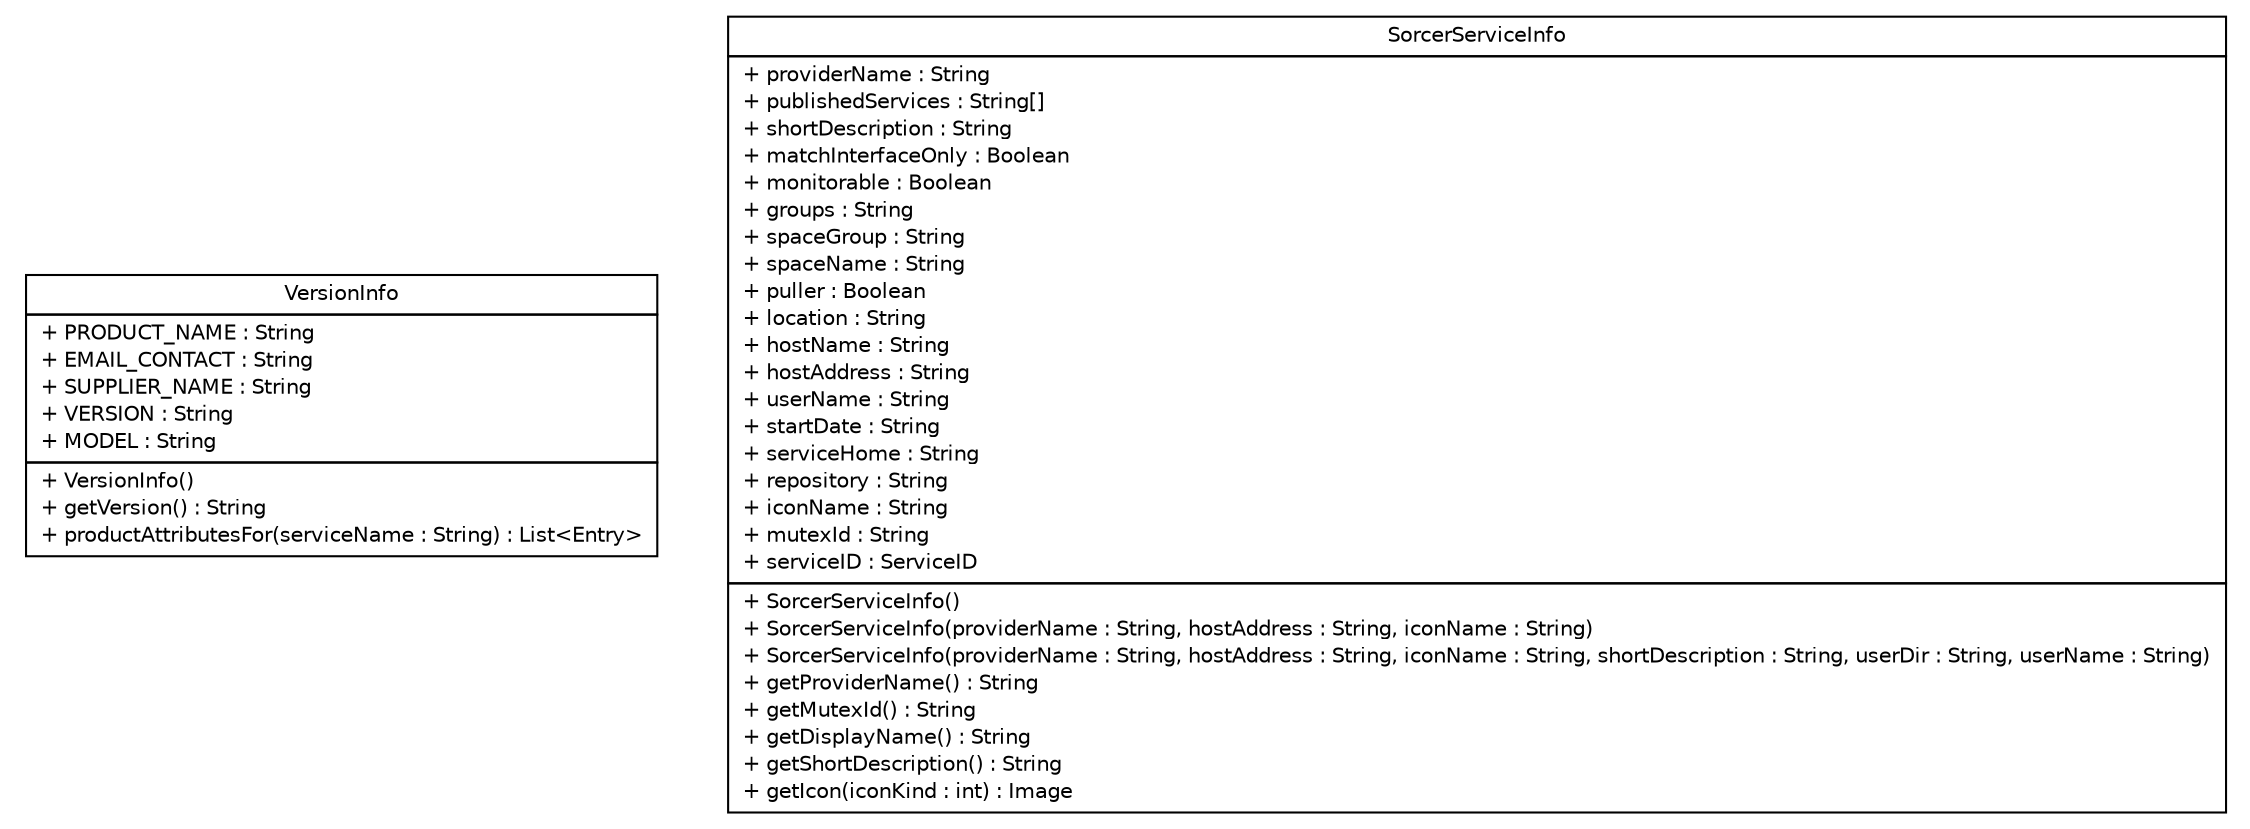 #!/usr/local/bin/dot
#
# Class diagram 
# Generated by UMLGraph version R5_6 (http://www.umlgraph.org/)
#

digraph G {
	edge [fontname="Helvetica",fontsize=10,labelfontname="Helvetica",labelfontsize=10];
	node [fontname="Helvetica",fontsize=10,shape=plaintext];
	nodesep=0.25;
	ranksep=0.5;
	// sorcer.jini.lookup.entry.VersionInfo
	c13023 [label=<<table title="sorcer.jini.lookup.entry.VersionInfo" border="0" cellborder="1" cellspacing="0" cellpadding="2" port="p" href="./VersionInfo.html">
		<tr><td><table border="0" cellspacing="0" cellpadding="1">
<tr><td align="center" balign="center"> VersionInfo </td></tr>
		</table></td></tr>
		<tr><td><table border="0" cellspacing="0" cellpadding="1">
<tr><td align="left" balign="left"> + PRODUCT_NAME : String </td></tr>
<tr><td align="left" balign="left"> + EMAIL_CONTACT : String </td></tr>
<tr><td align="left" balign="left"> + SUPPLIER_NAME : String </td></tr>
<tr><td align="left" balign="left"> + VERSION : String </td></tr>
<tr><td align="left" balign="left"> + MODEL : String </td></tr>
		</table></td></tr>
		<tr><td><table border="0" cellspacing="0" cellpadding="1">
<tr><td align="left" balign="left"> + VersionInfo() </td></tr>
<tr><td align="left" balign="left"> + getVersion() : String </td></tr>
<tr><td align="left" balign="left"> + productAttributesFor(serviceName : String) : List&lt;Entry&gt; </td></tr>
		</table></td></tr>
		</table>>, URL="./VersionInfo.html", fontname="Helvetica", fontcolor="black", fontsize=10.0];
	// sorcer.jini.lookup.entry.SorcerServiceInfo
	c13024 [label=<<table title="sorcer.jini.lookup.entry.SorcerServiceInfo" border="0" cellborder="1" cellspacing="0" cellpadding="2" port="p" href="./SorcerServiceInfo.html">
		<tr><td><table border="0" cellspacing="0" cellpadding="1">
<tr><td align="center" balign="center"> SorcerServiceInfo </td></tr>
		</table></td></tr>
		<tr><td><table border="0" cellspacing="0" cellpadding="1">
<tr><td align="left" balign="left"> + providerName : String </td></tr>
<tr><td align="left" balign="left"> + publishedServices : String[] </td></tr>
<tr><td align="left" balign="left"> + shortDescription : String </td></tr>
<tr><td align="left" balign="left"> + matchInterfaceOnly : Boolean </td></tr>
<tr><td align="left" balign="left"> + monitorable : Boolean </td></tr>
<tr><td align="left" balign="left"> + groups : String </td></tr>
<tr><td align="left" balign="left"> + spaceGroup : String </td></tr>
<tr><td align="left" balign="left"> + spaceName : String </td></tr>
<tr><td align="left" balign="left"> + puller : Boolean </td></tr>
<tr><td align="left" balign="left"> + location : String </td></tr>
<tr><td align="left" balign="left"> + hostName : String </td></tr>
<tr><td align="left" balign="left"> + hostAddress : String </td></tr>
<tr><td align="left" balign="left"> + userName : String </td></tr>
<tr><td align="left" balign="left"> + startDate : String </td></tr>
<tr><td align="left" balign="left"> + serviceHome : String </td></tr>
<tr><td align="left" balign="left"> + repository : String </td></tr>
<tr><td align="left" balign="left"> + iconName : String </td></tr>
<tr><td align="left" balign="left"> + mutexId : String </td></tr>
<tr><td align="left" balign="left"> + serviceID : ServiceID </td></tr>
		</table></td></tr>
		<tr><td><table border="0" cellspacing="0" cellpadding="1">
<tr><td align="left" balign="left"> + SorcerServiceInfo() </td></tr>
<tr><td align="left" balign="left"> + SorcerServiceInfo(providerName : String, hostAddress : String, iconName : String) </td></tr>
<tr><td align="left" balign="left"> + SorcerServiceInfo(providerName : String, hostAddress : String, iconName : String, shortDescription : String, userDir : String, userName : String) </td></tr>
<tr><td align="left" balign="left"> + getProviderName() : String </td></tr>
<tr><td align="left" balign="left"> + getMutexId() : String </td></tr>
<tr><td align="left" balign="left"> + getDisplayName() : String </td></tr>
<tr><td align="left" balign="left"> + getShortDescription() : String </td></tr>
<tr><td align="left" balign="left"> + getIcon(iconKind : int) : Image </td></tr>
		</table></td></tr>
		</table>>, URL="./SorcerServiceInfo.html", fontname="Helvetica", fontcolor="black", fontsize=10.0];
}

